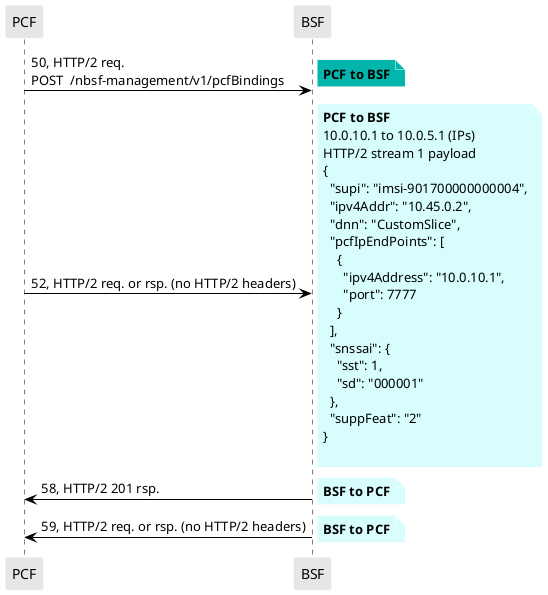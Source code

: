 @startuml
skinparam shadowing false
skinparam NoteBorderColor white
skinparam sequence {
    ArrowColor black
    LifeLineBorderColor black
    LifeLineBackgroundColor black
    ParticipantBorderColor white
    ParticipantBackgroundColor #e6e6e6
}
participant "PCF"
participant "BSF"


"PCF" -> "BSF": 50, HTTP/2 req.\nPOST  /nbsf-management/v1/pcfBindings

note right #03B5AA
**PCF to BSF**
end note

"PCF" -> "BSF": 52, HTTP/2 req. or rsp. (no HTTP/2 headers)

note right #D7FEFC
**PCF to BSF**
10.0.10.1 to 10.0.5.1 (IPs)
HTTP/2 stream 1 payload
{
  "supi": "imsi-901700000000004",
  "ipv4Addr": "10.45.0.2",
  "dnn": "CustomSlice",
  "pcfIpEndPoints": [
    {
      "ipv4Address": "10.0.10.1",
      "port": 7777
    }
  ],
  "snssai": {
    "sst": 1,
    "sd": "000001"
  },
  "suppFeat": "2"
}

end note

"BSF" -> "PCF": 58, HTTP/2 201 rsp.

note right #D7FEFC
**BSF to PCF**
end note

"BSF" -> "PCF": 59, HTTP/2 req. or rsp. (no HTTP/2 headers)

note right #D7FEFC
**BSF to PCF**
end note

@enduml
